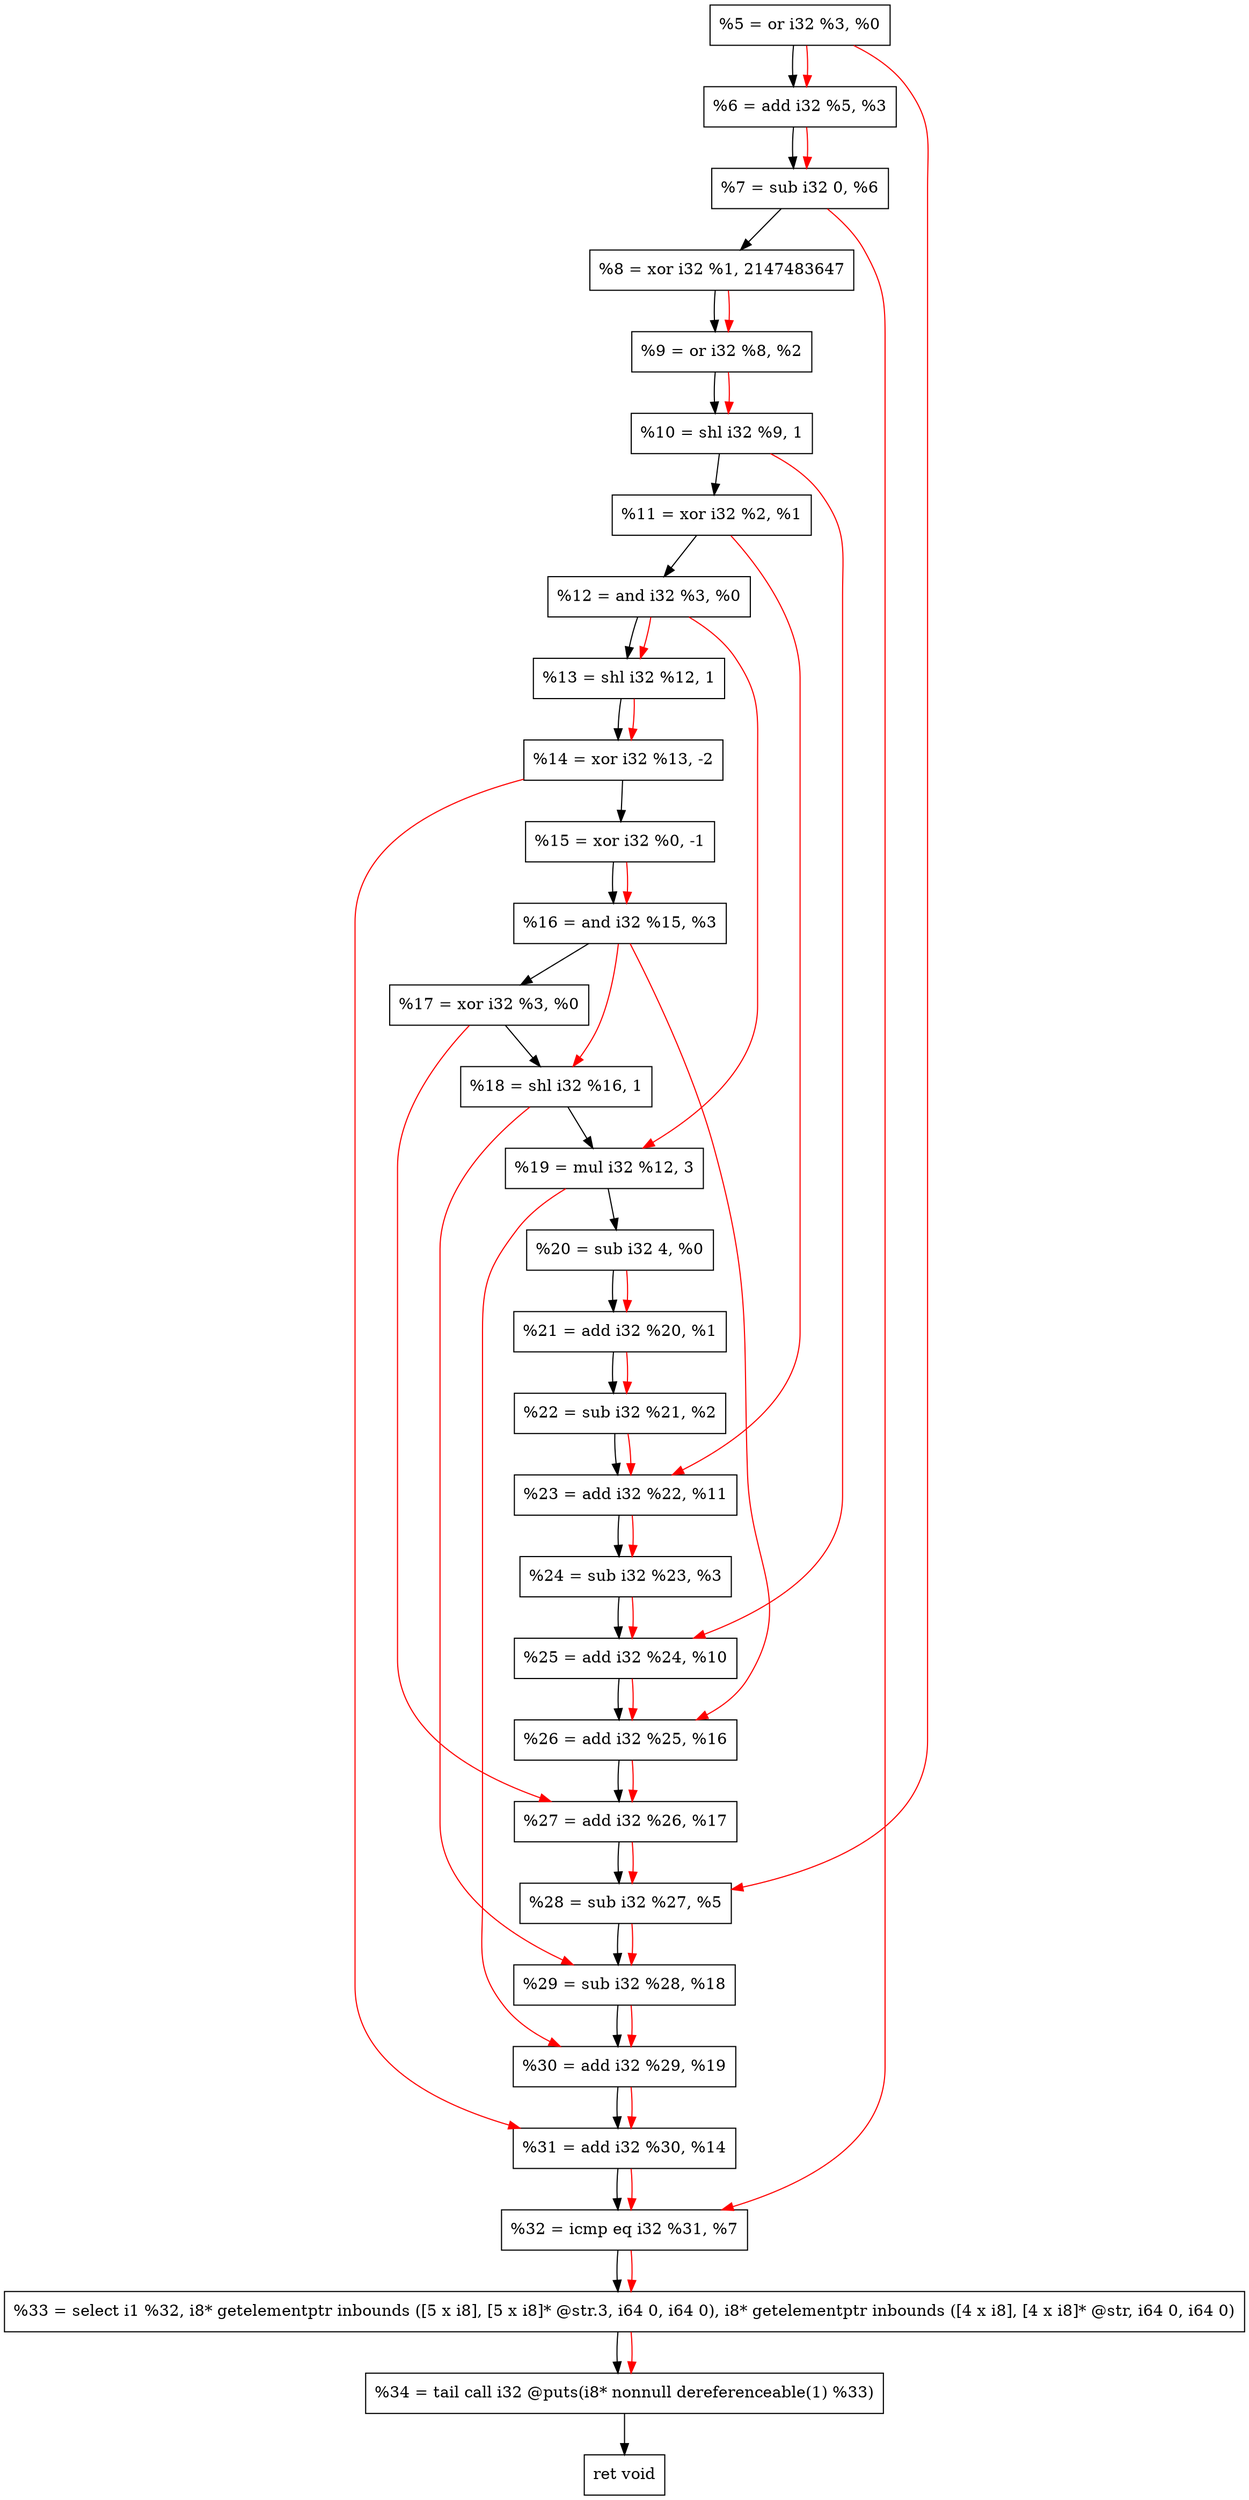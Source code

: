 digraph "DFG for'crackme' function" {
	Node0x11dd8e0[shape=record, label="  %5 = or i32 %3, %0"];
	Node0x11dd950[shape=record, label="  %6 = add i32 %5, %3"];
	Node0x11ddfd0[shape=record, label="  %7 = sub i32 0, %6"];
	Node0x11de070[shape=record, label="  %8 = xor i32 %1, 2147483647"];
	Node0x11de0e0[shape=record, label="  %9 = or i32 %8, %2"];
	Node0x11de180[shape=record, label="  %10 = shl i32 %9, 1"];
	Node0x11de1f0[shape=record, label="  %11 = xor i32 %2, %1"];
	Node0x11de260[shape=record, label="  %12 = and i32 %3, %0"];
	Node0x11de2d0[shape=record, label="  %13 = shl i32 %12, 1"];
	Node0x11de370[shape=record, label="  %14 = xor i32 %13, -2"];
	Node0x11de410[shape=record, label="  %15 = xor i32 %0, -1"];
	Node0x11de480[shape=record, label="  %16 = and i32 %15, %3"];
	Node0x11de4f0[shape=record, label="  %17 = xor i32 %3, %0"];
	Node0x11de560[shape=record, label="  %18 = shl i32 %16, 1"];
	Node0x11de600[shape=record, label="  %19 = mul i32 %12, 3"];
	Node0x11de6a0[shape=record, label="  %20 = sub i32 4, %0"];
	Node0x11de710[shape=record, label="  %21 = add i32 %20, %1"];
	Node0x11de780[shape=record, label="  %22 = sub i32 %21, %2"];
	Node0x11de7f0[shape=record, label="  %23 = add i32 %22, %11"];
	Node0x11de860[shape=record, label="  %24 = sub i32 %23, %3"];
	Node0x11de8d0[shape=record, label="  %25 = add i32 %24, %10"];
	Node0x11de940[shape=record, label="  %26 = add i32 %25, %16"];
	Node0x11de9b0[shape=record, label="  %27 = add i32 %26, %17"];
	Node0x11dea20[shape=record, label="  %28 = sub i32 %27, %5"];
	Node0x11dea90[shape=record, label="  %29 = sub i32 %28, %18"];
	Node0x11deb00[shape=record, label="  %30 = add i32 %29, %19"];
	Node0x11deb70[shape=record, label="  %31 = add i32 %30, %14"];
	Node0x11debe0[shape=record, label="  %32 = icmp eq i32 %31, %7"];
	Node0x117e268[shape=record, label="  %33 = select i1 %32, i8* getelementptr inbounds ([5 x i8], [5 x i8]* @str.3, i64 0, i64 0), i8* getelementptr inbounds ([4 x i8], [4 x i8]* @str, i64 0, i64 0)"];
	Node0x11df290[shape=record, label="  %34 = tail call i32 @puts(i8* nonnull dereferenceable(1) %33)"];
	Node0x11df2e0[shape=record, label="  ret void"];
	Node0x11dd8e0 -> Node0x11dd950;
	Node0x11dd950 -> Node0x11ddfd0;
	Node0x11ddfd0 -> Node0x11de070;
	Node0x11de070 -> Node0x11de0e0;
	Node0x11de0e0 -> Node0x11de180;
	Node0x11de180 -> Node0x11de1f0;
	Node0x11de1f0 -> Node0x11de260;
	Node0x11de260 -> Node0x11de2d0;
	Node0x11de2d0 -> Node0x11de370;
	Node0x11de370 -> Node0x11de410;
	Node0x11de410 -> Node0x11de480;
	Node0x11de480 -> Node0x11de4f0;
	Node0x11de4f0 -> Node0x11de560;
	Node0x11de560 -> Node0x11de600;
	Node0x11de600 -> Node0x11de6a0;
	Node0x11de6a0 -> Node0x11de710;
	Node0x11de710 -> Node0x11de780;
	Node0x11de780 -> Node0x11de7f0;
	Node0x11de7f0 -> Node0x11de860;
	Node0x11de860 -> Node0x11de8d0;
	Node0x11de8d0 -> Node0x11de940;
	Node0x11de940 -> Node0x11de9b0;
	Node0x11de9b0 -> Node0x11dea20;
	Node0x11dea20 -> Node0x11dea90;
	Node0x11dea90 -> Node0x11deb00;
	Node0x11deb00 -> Node0x11deb70;
	Node0x11deb70 -> Node0x11debe0;
	Node0x11debe0 -> Node0x117e268;
	Node0x117e268 -> Node0x11df290;
	Node0x11df290 -> Node0x11df2e0;
edge [color=red]
	Node0x11dd8e0 -> Node0x11dd950;
	Node0x11dd950 -> Node0x11ddfd0;
	Node0x11de070 -> Node0x11de0e0;
	Node0x11de0e0 -> Node0x11de180;
	Node0x11de260 -> Node0x11de2d0;
	Node0x11de2d0 -> Node0x11de370;
	Node0x11de410 -> Node0x11de480;
	Node0x11de480 -> Node0x11de560;
	Node0x11de260 -> Node0x11de600;
	Node0x11de6a0 -> Node0x11de710;
	Node0x11de710 -> Node0x11de780;
	Node0x11de780 -> Node0x11de7f0;
	Node0x11de1f0 -> Node0x11de7f0;
	Node0x11de7f0 -> Node0x11de860;
	Node0x11de860 -> Node0x11de8d0;
	Node0x11de180 -> Node0x11de8d0;
	Node0x11de8d0 -> Node0x11de940;
	Node0x11de480 -> Node0x11de940;
	Node0x11de940 -> Node0x11de9b0;
	Node0x11de4f0 -> Node0x11de9b0;
	Node0x11de9b0 -> Node0x11dea20;
	Node0x11dd8e0 -> Node0x11dea20;
	Node0x11dea20 -> Node0x11dea90;
	Node0x11de560 -> Node0x11dea90;
	Node0x11dea90 -> Node0x11deb00;
	Node0x11de600 -> Node0x11deb00;
	Node0x11deb00 -> Node0x11deb70;
	Node0x11de370 -> Node0x11deb70;
	Node0x11deb70 -> Node0x11debe0;
	Node0x11ddfd0 -> Node0x11debe0;
	Node0x11debe0 -> Node0x117e268;
	Node0x117e268 -> Node0x11df290;
}
